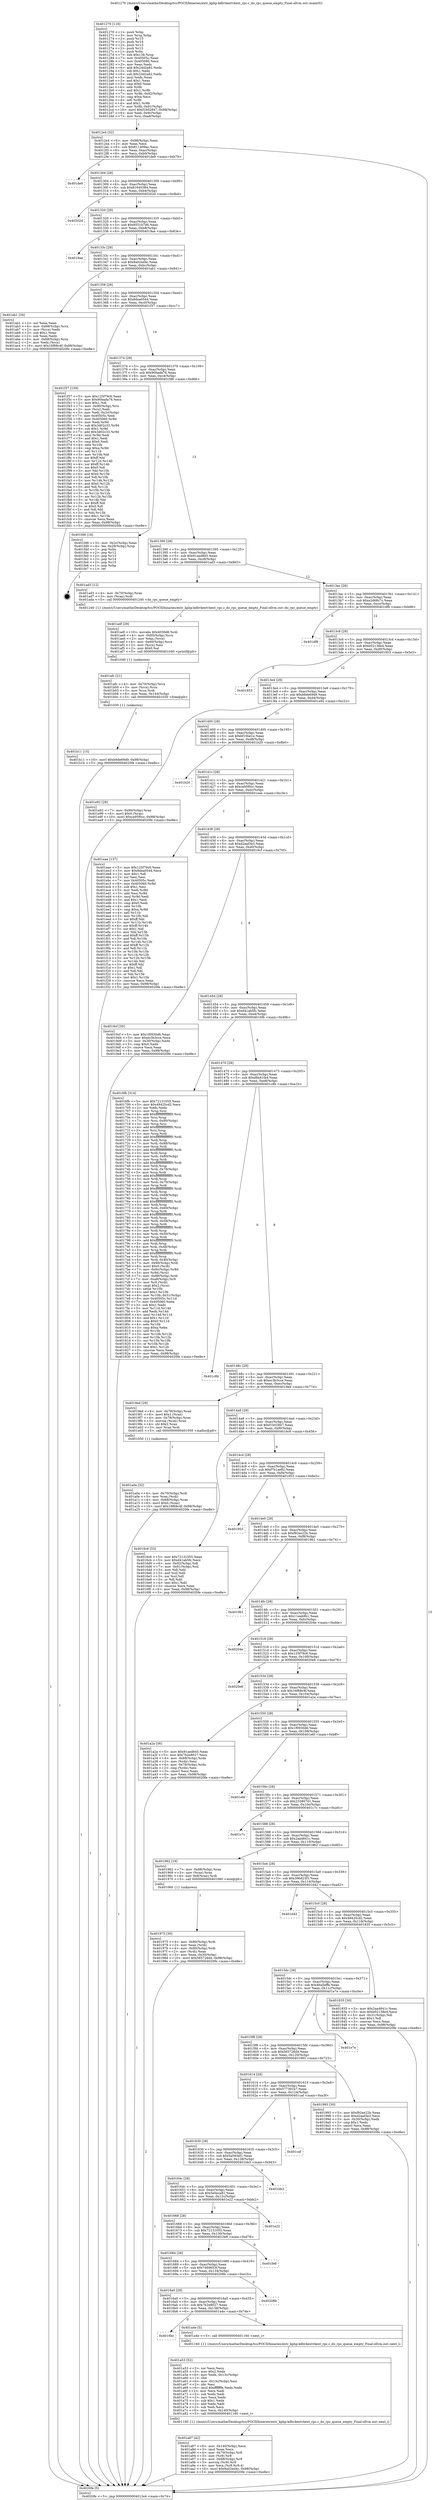 digraph "0x401270" {
  label = "0x401270 (/mnt/c/Users/mathe/Desktop/tcc/POCII/binaries/extr_kphp-kdbvkextvkext_rpc.c_do_rpc_queue_empty_Final-ollvm.out::main(0))"
  labelloc = "t"
  node[shape=record]

  Entry [label="",width=0.3,height=0.3,shape=circle,fillcolor=black,style=filled]
  "0x4012e4" [label="{
     0x4012e4 [32]\l
     | [instrs]\l
     &nbsp;&nbsp;0x4012e4 \<+6\>: mov -0x98(%rbp),%eax\l
     &nbsp;&nbsp;0x4012ea \<+2\>: mov %eax,%ecx\l
     &nbsp;&nbsp;0x4012ec \<+6\>: sub $0x811409ac,%ecx\l
     &nbsp;&nbsp;0x4012f2 \<+6\>: mov %eax,-0xac(%rbp)\l
     &nbsp;&nbsp;0x4012f8 \<+6\>: mov %ecx,-0xb0(%rbp)\l
     &nbsp;&nbsp;0x4012fe \<+6\>: je 0000000000401de9 \<main+0xb79\>\l
  }"]
  "0x401de9" [label="{
     0x401de9\l
  }", style=dashed]
  "0x401304" [label="{
     0x401304 [28]\l
     | [instrs]\l
     &nbsp;&nbsp;0x401304 \<+5\>: jmp 0000000000401309 \<main+0x99\>\l
     &nbsp;&nbsp;0x401309 \<+6\>: mov -0xac(%rbp),%eax\l
     &nbsp;&nbsp;0x40130f \<+5\>: sub $0x81640384,%eax\l
     &nbsp;&nbsp;0x401314 \<+6\>: mov %eax,-0xb4(%rbp)\l
     &nbsp;&nbsp;0x40131a \<+6\>: je 000000000040202d \<main+0xdbd\>\l
  }"]
  Exit [label="",width=0.3,height=0.3,shape=circle,fillcolor=black,style=filled,peripheries=2]
  "0x40202d" [label="{
     0x40202d\l
  }", style=dashed]
  "0x401320" [label="{
     0x401320 [28]\l
     | [instrs]\l
     &nbsp;&nbsp;0x401320 \<+5\>: jmp 0000000000401325 \<main+0xb5\>\l
     &nbsp;&nbsp;0x401325 \<+6\>: mov -0xac(%rbp),%eax\l
     &nbsp;&nbsp;0x40132b \<+5\>: sub $0x8551b7d6,%eax\l
     &nbsp;&nbsp;0x401330 \<+6\>: mov %eax,-0xb8(%rbp)\l
     &nbsp;&nbsp;0x401336 \<+6\>: je 00000000004018ae \<main+0x63e\>\l
  }"]
  "0x401b11" [label="{
     0x401b11 [15]\l
     | [instrs]\l
     &nbsp;&nbsp;0x401b11 \<+10\>: movl $0xb6de69d9,-0x98(%rbp)\l
     &nbsp;&nbsp;0x401b1b \<+5\>: jmp 00000000004020fe \<main+0xe8e\>\l
  }"]
  "0x4018ae" [label="{
     0x4018ae\l
  }", style=dashed]
  "0x40133c" [label="{
     0x40133c [28]\l
     | [instrs]\l
     &nbsp;&nbsp;0x40133c \<+5\>: jmp 0000000000401341 \<main+0xd1\>\l
     &nbsp;&nbsp;0x401341 \<+6\>: mov -0xac(%rbp),%eax\l
     &nbsp;&nbsp;0x401347 \<+5\>: sub $0x8a02ed4c,%eax\l
     &nbsp;&nbsp;0x40134c \<+6\>: mov %eax,-0xbc(%rbp)\l
     &nbsp;&nbsp;0x401352 \<+6\>: je 0000000000401ab1 \<main+0x841\>\l
  }"]
  "0x401afc" [label="{
     0x401afc [21]\l
     | [instrs]\l
     &nbsp;&nbsp;0x401afc \<+4\>: mov -0x70(%rbp),%rcx\l
     &nbsp;&nbsp;0x401b00 \<+3\>: mov (%rcx),%rcx\l
     &nbsp;&nbsp;0x401b03 \<+3\>: mov %rcx,%rdi\l
     &nbsp;&nbsp;0x401b06 \<+6\>: mov %eax,-0x144(%rbp)\l
     &nbsp;&nbsp;0x401b0c \<+5\>: call 0000000000401030 \<free@plt\>\l
     | [calls]\l
     &nbsp;&nbsp;0x401030 \{1\} (unknown)\l
  }"]
  "0x401ab1" [label="{
     0x401ab1 [34]\l
     | [instrs]\l
     &nbsp;&nbsp;0x401ab1 \<+2\>: xor %eax,%eax\l
     &nbsp;&nbsp;0x401ab3 \<+4\>: mov -0x68(%rbp),%rcx\l
     &nbsp;&nbsp;0x401ab7 \<+2\>: mov (%rcx),%edx\l
     &nbsp;&nbsp;0x401ab9 \<+3\>: sub $0x1,%eax\l
     &nbsp;&nbsp;0x401abc \<+2\>: sub %eax,%edx\l
     &nbsp;&nbsp;0x401abe \<+4\>: mov -0x68(%rbp),%rcx\l
     &nbsp;&nbsp;0x401ac2 \<+2\>: mov %edx,(%rcx)\l
     &nbsp;&nbsp;0x401ac4 \<+10\>: movl $0x16f68c4f,-0x98(%rbp)\l
     &nbsp;&nbsp;0x401ace \<+5\>: jmp 00000000004020fe \<main+0xe8e\>\l
  }"]
  "0x401358" [label="{
     0x401358 [28]\l
     | [instrs]\l
     &nbsp;&nbsp;0x401358 \<+5\>: jmp 000000000040135d \<main+0xed\>\l
     &nbsp;&nbsp;0x40135d \<+6\>: mov -0xac(%rbp),%eax\l
     &nbsp;&nbsp;0x401363 \<+5\>: sub $0x8dea0544,%eax\l
     &nbsp;&nbsp;0x401368 \<+6\>: mov %eax,-0xc0(%rbp)\l
     &nbsp;&nbsp;0x40136e \<+6\>: je 0000000000401f37 \<main+0xcc7\>\l
  }"]
  "0x401adf" [label="{
     0x401adf [29]\l
     | [instrs]\l
     &nbsp;&nbsp;0x401adf \<+10\>: movabs $0x4030d6,%rdi\l
     &nbsp;&nbsp;0x401ae9 \<+4\>: mov -0x60(%rbp),%rcx\l
     &nbsp;&nbsp;0x401aed \<+2\>: mov %eax,(%rcx)\l
     &nbsp;&nbsp;0x401aef \<+4\>: mov -0x60(%rbp),%rcx\l
     &nbsp;&nbsp;0x401af3 \<+2\>: mov (%rcx),%esi\l
     &nbsp;&nbsp;0x401af5 \<+2\>: mov $0x0,%al\l
     &nbsp;&nbsp;0x401af7 \<+5\>: call 0000000000401040 \<printf@plt\>\l
     | [calls]\l
     &nbsp;&nbsp;0x401040 \{1\} (unknown)\l
  }"]
  "0x401f37" [label="{
     0x401f37 [159]\l
     | [instrs]\l
     &nbsp;&nbsp;0x401f37 \<+5\>: mov $0x125f79c6,%eax\l
     &nbsp;&nbsp;0x401f3c \<+5\>: mov $0x90bada76,%ecx\l
     &nbsp;&nbsp;0x401f41 \<+2\>: mov $0x1,%dl\l
     &nbsp;&nbsp;0x401f43 \<+7\>: mov -0x90(%rbp),%rsi\l
     &nbsp;&nbsp;0x401f4a \<+2\>: mov (%rsi),%edi\l
     &nbsp;&nbsp;0x401f4c \<+3\>: mov %edi,-0x2c(%rbp)\l
     &nbsp;&nbsp;0x401f4f \<+7\>: mov 0x40505c,%edi\l
     &nbsp;&nbsp;0x401f56 \<+8\>: mov 0x405060,%r8d\l
     &nbsp;&nbsp;0x401f5e \<+3\>: mov %edi,%r9d\l
     &nbsp;&nbsp;0x401f61 \<+7\>: sub $0x3d02c33,%r9d\l
     &nbsp;&nbsp;0x401f68 \<+4\>: sub $0x1,%r9d\l
     &nbsp;&nbsp;0x401f6c \<+7\>: add $0x3d02c33,%r9d\l
     &nbsp;&nbsp;0x401f73 \<+4\>: imul %r9d,%edi\l
     &nbsp;&nbsp;0x401f77 \<+3\>: and $0x1,%edi\l
     &nbsp;&nbsp;0x401f7a \<+3\>: cmp $0x0,%edi\l
     &nbsp;&nbsp;0x401f7d \<+4\>: sete %r10b\l
     &nbsp;&nbsp;0x401f81 \<+4\>: cmp $0xa,%r8d\l
     &nbsp;&nbsp;0x401f85 \<+4\>: setl %r11b\l
     &nbsp;&nbsp;0x401f89 \<+3\>: mov %r10b,%bl\l
     &nbsp;&nbsp;0x401f8c \<+3\>: xor $0xff,%bl\l
     &nbsp;&nbsp;0x401f8f \<+3\>: mov %r11b,%r14b\l
     &nbsp;&nbsp;0x401f92 \<+4\>: xor $0xff,%r14b\l
     &nbsp;&nbsp;0x401f96 \<+3\>: xor $0x0,%dl\l
     &nbsp;&nbsp;0x401f99 \<+3\>: mov %bl,%r15b\l
     &nbsp;&nbsp;0x401f9c \<+4\>: and $0x0,%r15b\l
     &nbsp;&nbsp;0x401fa0 \<+3\>: and %dl,%r10b\l
     &nbsp;&nbsp;0x401fa3 \<+3\>: mov %r14b,%r12b\l
     &nbsp;&nbsp;0x401fa6 \<+4\>: and $0x0,%r12b\l
     &nbsp;&nbsp;0x401faa \<+3\>: and %dl,%r11b\l
     &nbsp;&nbsp;0x401fad \<+3\>: or %r10b,%r15b\l
     &nbsp;&nbsp;0x401fb0 \<+3\>: or %r11b,%r12b\l
     &nbsp;&nbsp;0x401fb3 \<+3\>: xor %r12b,%r15b\l
     &nbsp;&nbsp;0x401fb6 \<+3\>: or %r14b,%bl\l
     &nbsp;&nbsp;0x401fb9 \<+3\>: xor $0xff,%bl\l
     &nbsp;&nbsp;0x401fbc \<+3\>: or $0x0,%dl\l
     &nbsp;&nbsp;0x401fbf \<+2\>: and %dl,%bl\l
     &nbsp;&nbsp;0x401fc1 \<+3\>: or %bl,%r15b\l
     &nbsp;&nbsp;0x401fc4 \<+4\>: test $0x1,%r15b\l
     &nbsp;&nbsp;0x401fc8 \<+3\>: cmovne %ecx,%eax\l
     &nbsp;&nbsp;0x401fcb \<+6\>: mov %eax,-0x98(%rbp)\l
     &nbsp;&nbsp;0x401fd1 \<+5\>: jmp 00000000004020fe \<main+0xe8e\>\l
  }"]
  "0x401374" [label="{
     0x401374 [28]\l
     | [instrs]\l
     &nbsp;&nbsp;0x401374 \<+5\>: jmp 0000000000401379 \<main+0x109\>\l
     &nbsp;&nbsp;0x401379 \<+6\>: mov -0xac(%rbp),%eax\l
     &nbsp;&nbsp;0x40137f \<+5\>: sub $0x90bada76,%eax\l
     &nbsp;&nbsp;0x401384 \<+6\>: mov %eax,-0xc4(%rbp)\l
     &nbsp;&nbsp;0x40138a \<+6\>: je 0000000000401fd6 \<main+0xd66\>\l
  }"]
  "0x401a87" [label="{
     0x401a87 [42]\l
     | [instrs]\l
     &nbsp;&nbsp;0x401a87 \<+6\>: mov -0x140(%rbp),%ecx\l
     &nbsp;&nbsp;0x401a8d \<+3\>: imul %eax,%ecx\l
     &nbsp;&nbsp;0x401a90 \<+4\>: mov -0x70(%rbp),%r8\l
     &nbsp;&nbsp;0x401a94 \<+3\>: mov (%r8),%r8\l
     &nbsp;&nbsp;0x401a97 \<+4\>: mov -0x68(%rbp),%r9\l
     &nbsp;&nbsp;0x401a9b \<+3\>: movslq (%r9),%r9\l
     &nbsp;&nbsp;0x401a9e \<+4\>: mov %ecx,(%r8,%r9,4)\l
     &nbsp;&nbsp;0x401aa2 \<+10\>: movl $0x8a02ed4c,-0x98(%rbp)\l
     &nbsp;&nbsp;0x401aac \<+5\>: jmp 00000000004020fe \<main+0xe8e\>\l
  }"]
  "0x401fd6" [label="{
     0x401fd6 [18]\l
     | [instrs]\l
     &nbsp;&nbsp;0x401fd6 \<+3\>: mov -0x2c(%rbp),%eax\l
     &nbsp;&nbsp;0x401fd9 \<+4\>: lea -0x28(%rbp),%rsp\l
     &nbsp;&nbsp;0x401fdd \<+1\>: pop %rbx\l
     &nbsp;&nbsp;0x401fde \<+2\>: pop %r12\l
     &nbsp;&nbsp;0x401fe0 \<+2\>: pop %r13\l
     &nbsp;&nbsp;0x401fe2 \<+2\>: pop %r14\l
     &nbsp;&nbsp;0x401fe4 \<+2\>: pop %r15\l
     &nbsp;&nbsp;0x401fe6 \<+1\>: pop %rbp\l
     &nbsp;&nbsp;0x401fe7 \<+1\>: ret\l
  }"]
  "0x401390" [label="{
     0x401390 [28]\l
     | [instrs]\l
     &nbsp;&nbsp;0x401390 \<+5\>: jmp 0000000000401395 \<main+0x125\>\l
     &nbsp;&nbsp;0x401395 \<+6\>: mov -0xac(%rbp),%eax\l
     &nbsp;&nbsp;0x40139b \<+5\>: sub $0x91aed845,%eax\l
     &nbsp;&nbsp;0x4013a0 \<+6\>: mov %eax,-0xc8(%rbp)\l
     &nbsp;&nbsp;0x4013a6 \<+6\>: je 0000000000401ad3 \<main+0x863\>\l
  }"]
  "0x401a53" [label="{
     0x401a53 [52]\l
     | [instrs]\l
     &nbsp;&nbsp;0x401a53 \<+2\>: xor %ecx,%ecx\l
     &nbsp;&nbsp;0x401a55 \<+5\>: mov $0x2,%edx\l
     &nbsp;&nbsp;0x401a5a \<+6\>: mov %edx,-0x13c(%rbp)\l
     &nbsp;&nbsp;0x401a60 \<+1\>: cltd\l
     &nbsp;&nbsp;0x401a61 \<+6\>: mov -0x13c(%rbp),%esi\l
     &nbsp;&nbsp;0x401a67 \<+2\>: idiv %esi\l
     &nbsp;&nbsp;0x401a69 \<+6\>: imul $0xfffffffe,%edx,%edx\l
     &nbsp;&nbsp;0x401a6f \<+2\>: mov %ecx,%edi\l
     &nbsp;&nbsp;0x401a71 \<+2\>: sub %edx,%edi\l
     &nbsp;&nbsp;0x401a73 \<+2\>: mov %ecx,%edx\l
     &nbsp;&nbsp;0x401a75 \<+3\>: sub $0x1,%edx\l
     &nbsp;&nbsp;0x401a78 \<+2\>: add %edx,%edi\l
     &nbsp;&nbsp;0x401a7a \<+2\>: sub %edi,%ecx\l
     &nbsp;&nbsp;0x401a7c \<+6\>: mov %ecx,-0x140(%rbp)\l
     &nbsp;&nbsp;0x401a82 \<+5\>: call 0000000000401160 \<next_i\>\l
     | [calls]\l
     &nbsp;&nbsp;0x401160 \{1\} (/mnt/c/Users/mathe/Desktop/tcc/POCII/binaries/extr_kphp-kdbvkextvkext_rpc.c_do_rpc_queue_empty_Final-ollvm.out::next_i)\l
  }"]
  "0x401ad3" [label="{
     0x401ad3 [12]\l
     | [instrs]\l
     &nbsp;&nbsp;0x401ad3 \<+4\>: mov -0x70(%rbp),%rax\l
     &nbsp;&nbsp;0x401ad7 \<+3\>: mov (%rax),%rdi\l
     &nbsp;&nbsp;0x401ada \<+5\>: call 0000000000401240 \<do_rpc_queue_empty\>\l
     | [calls]\l
     &nbsp;&nbsp;0x401240 \{1\} (/mnt/c/Users/mathe/Desktop/tcc/POCII/binaries/extr_kphp-kdbvkextvkext_rpc.c_do_rpc_queue_empty_Final-ollvm.out::do_rpc_queue_empty)\l
  }"]
  "0x4013ac" [label="{
     0x4013ac [28]\l
     | [instrs]\l
     &nbsp;&nbsp;0x4013ac \<+5\>: jmp 00000000004013b1 \<main+0x141\>\l
     &nbsp;&nbsp;0x4013b1 \<+6\>: mov -0xac(%rbp),%eax\l
     &nbsp;&nbsp;0x4013b7 \<+5\>: sub $0xa2d68c7c,%eax\l
     &nbsp;&nbsp;0x4013bc \<+6\>: mov %eax,-0xcc(%rbp)\l
     &nbsp;&nbsp;0x4013c2 \<+6\>: je 0000000000401df8 \<main+0xb88\>\l
  }"]
  "0x4016bc" [label="{
     0x4016bc\l
  }", style=dashed]
  "0x401df8" [label="{
     0x401df8\l
  }", style=dashed]
  "0x4013c8" [label="{
     0x4013c8 [28]\l
     | [instrs]\l
     &nbsp;&nbsp;0x4013c8 \<+5\>: jmp 00000000004013cd \<main+0x15d\>\l
     &nbsp;&nbsp;0x4013cd \<+6\>: mov -0xac(%rbp),%eax\l
     &nbsp;&nbsp;0x4013d3 \<+5\>: sub $0xb02138e4,%eax\l
     &nbsp;&nbsp;0x4013d8 \<+6\>: mov %eax,-0xd0(%rbp)\l
     &nbsp;&nbsp;0x4013de \<+6\>: je 0000000000401853 \<main+0x5e3\>\l
  }"]
  "0x401a4e" [label="{
     0x401a4e [5]\l
     | [instrs]\l
     &nbsp;&nbsp;0x401a4e \<+5\>: call 0000000000401160 \<next_i\>\l
     | [calls]\l
     &nbsp;&nbsp;0x401160 \{1\} (/mnt/c/Users/mathe/Desktop/tcc/POCII/binaries/extr_kphp-kdbvkextvkext_rpc.c_do_rpc_queue_empty_Final-ollvm.out::next_i)\l
  }"]
  "0x401853" [label="{
     0x401853\l
  }", style=dashed]
  "0x4013e4" [label="{
     0x4013e4 [28]\l
     | [instrs]\l
     &nbsp;&nbsp;0x4013e4 \<+5\>: jmp 00000000004013e9 \<main+0x179\>\l
     &nbsp;&nbsp;0x4013e9 \<+6\>: mov -0xac(%rbp),%eax\l
     &nbsp;&nbsp;0x4013ef \<+5\>: sub $0xb6de69d9,%eax\l
     &nbsp;&nbsp;0x4013f4 \<+6\>: mov %eax,-0xd4(%rbp)\l
     &nbsp;&nbsp;0x4013fa \<+6\>: je 0000000000401e92 \<main+0xc22\>\l
  }"]
  "0x4016a0" [label="{
     0x4016a0 [28]\l
     | [instrs]\l
     &nbsp;&nbsp;0x4016a0 \<+5\>: jmp 00000000004016a5 \<main+0x435\>\l
     &nbsp;&nbsp;0x4016a5 \<+6\>: mov -0xac(%rbp),%eax\l
     &nbsp;&nbsp;0x4016ab \<+5\>: sub $0x7b2e8027,%eax\l
     &nbsp;&nbsp;0x4016b0 \<+6\>: mov %eax,-0x138(%rbp)\l
     &nbsp;&nbsp;0x4016b6 \<+6\>: je 0000000000401a4e \<main+0x7de\>\l
  }"]
  "0x401e92" [label="{
     0x401e92 [28]\l
     | [instrs]\l
     &nbsp;&nbsp;0x401e92 \<+7\>: mov -0x90(%rbp),%rax\l
     &nbsp;&nbsp;0x401e99 \<+6\>: movl $0x0,(%rax)\l
     &nbsp;&nbsp;0x401e9f \<+10\>: movl $0xca95f0cc,-0x98(%rbp)\l
     &nbsp;&nbsp;0x401ea9 \<+5\>: jmp 00000000004020fe \<main+0xe8e\>\l
  }"]
  "0x401400" [label="{
     0x401400 [28]\l
     | [instrs]\l
     &nbsp;&nbsp;0x401400 \<+5\>: jmp 0000000000401405 \<main+0x195\>\l
     &nbsp;&nbsp;0x401405 \<+6\>: mov -0xac(%rbp),%eax\l
     &nbsp;&nbsp;0x40140b \<+5\>: sub $0xbf10be1e,%eax\l
     &nbsp;&nbsp;0x401410 \<+6\>: mov %eax,-0xd8(%rbp)\l
     &nbsp;&nbsp;0x401416 \<+6\>: je 0000000000401b20 \<main+0x8b0\>\l
  }"]
  "0x40208b" [label="{
     0x40208b\l
  }", style=dashed]
  "0x401b20" [label="{
     0x401b20\l
  }", style=dashed]
  "0x40141c" [label="{
     0x40141c [28]\l
     | [instrs]\l
     &nbsp;&nbsp;0x40141c \<+5\>: jmp 0000000000401421 \<main+0x1b1\>\l
     &nbsp;&nbsp;0x401421 \<+6\>: mov -0xac(%rbp),%eax\l
     &nbsp;&nbsp;0x401427 \<+5\>: sub $0xca95f0cc,%eax\l
     &nbsp;&nbsp;0x40142c \<+6\>: mov %eax,-0xdc(%rbp)\l
     &nbsp;&nbsp;0x401432 \<+6\>: je 0000000000401eae \<main+0xc3e\>\l
  }"]
  "0x401684" [label="{
     0x401684 [28]\l
     | [instrs]\l
     &nbsp;&nbsp;0x401684 \<+5\>: jmp 0000000000401689 \<main+0x419\>\l
     &nbsp;&nbsp;0x401689 \<+6\>: mov -0xac(%rbp),%eax\l
     &nbsp;&nbsp;0x40168f \<+5\>: sub $0x7469653f,%eax\l
     &nbsp;&nbsp;0x401694 \<+6\>: mov %eax,-0x134(%rbp)\l
     &nbsp;&nbsp;0x40169a \<+6\>: je 000000000040208b \<main+0xe1b\>\l
  }"]
  "0x401eae" [label="{
     0x401eae [137]\l
     | [instrs]\l
     &nbsp;&nbsp;0x401eae \<+5\>: mov $0x125f79c6,%eax\l
     &nbsp;&nbsp;0x401eb3 \<+5\>: mov $0x8dea0544,%ecx\l
     &nbsp;&nbsp;0x401eb8 \<+2\>: mov $0x1,%dl\l
     &nbsp;&nbsp;0x401eba \<+2\>: xor %esi,%esi\l
     &nbsp;&nbsp;0x401ebc \<+7\>: mov 0x40505c,%edi\l
     &nbsp;&nbsp;0x401ec3 \<+8\>: mov 0x405060,%r8d\l
     &nbsp;&nbsp;0x401ecb \<+3\>: sub $0x1,%esi\l
     &nbsp;&nbsp;0x401ece \<+3\>: mov %edi,%r9d\l
     &nbsp;&nbsp;0x401ed1 \<+3\>: add %esi,%r9d\l
     &nbsp;&nbsp;0x401ed4 \<+4\>: imul %r9d,%edi\l
     &nbsp;&nbsp;0x401ed8 \<+3\>: and $0x1,%edi\l
     &nbsp;&nbsp;0x401edb \<+3\>: cmp $0x0,%edi\l
     &nbsp;&nbsp;0x401ede \<+4\>: sete %r10b\l
     &nbsp;&nbsp;0x401ee2 \<+4\>: cmp $0xa,%r8d\l
     &nbsp;&nbsp;0x401ee6 \<+4\>: setl %r11b\l
     &nbsp;&nbsp;0x401eea \<+3\>: mov %r10b,%bl\l
     &nbsp;&nbsp;0x401eed \<+3\>: xor $0xff,%bl\l
     &nbsp;&nbsp;0x401ef0 \<+3\>: mov %r11b,%r14b\l
     &nbsp;&nbsp;0x401ef3 \<+4\>: xor $0xff,%r14b\l
     &nbsp;&nbsp;0x401ef7 \<+3\>: xor $0x1,%dl\l
     &nbsp;&nbsp;0x401efa \<+3\>: mov %bl,%r15b\l
     &nbsp;&nbsp;0x401efd \<+4\>: and $0xff,%r15b\l
     &nbsp;&nbsp;0x401f01 \<+3\>: and %dl,%r10b\l
     &nbsp;&nbsp;0x401f04 \<+3\>: mov %r14b,%r12b\l
     &nbsp;&nbsp;0x401f07 \<+4\>: and $0xff,%r12b\l
     &nbsp;&nbsp;0x401f0b \<+3\>: and %dl,%r11b\l
     &nbsp;&nbsp;0x401f0e \<+3\>: or %r10b,%r15b\l
     &nbsp;&nbsp;0x401f11 \<+3\>: or %r11b,%r12b\l
     &nbsp;&nbsp;0x401f14 \<+3\>: xor %r12b,%r15b\l
     &nbsp;&nbsp;0x401f17 \<+3\>: or %r14b,%bl\l
     &nbsp;&nbsp;0x401f1a \<+3\>: xor $0xff,%bl\l
     &nbsp;&nbsp;0x401f1d \<+3\>: or $0x1,%dl\l
     &nbsp;&nbsp;0x401f20 \<+2\>: and %dl,%bl\l
     &nbsp;&nbsp;0x401f22 \<+3\>: or %bl,%r15b\l
     &nbsp;&nbsp;0x401f25 \<+4\>: test $0x1,%r15b\l
     &nbsp;&nbsp;0x401f29 \<+3\>: cmovne %ecx,%eax\l
     &nbsp;&nbsp;0x401f2c \<+6\>: mov %eax,-0x98(%rbp)\l
     &nbsp;&nbsp;0x401f32 \<+5\>: jmp 00000000004020fe \<main+0xe8e\>\l
  }"]
  "0x401438" [label="{
     0x401438 [28]\l
     | [instrs]\l
     &nbsp;&nbsp;0x401438 \<+5\>: jmp 000000000040143d \<main+0x1cd\>\l
     &nbsp;&nbsp;0x40143d \<+6\>: mov -0xac(%rbp),%eax\l
     &nbsp;&nbsp;0x401443 \<+5\>: sub $0xd2aaf3e3,%eax\l
     &nbsp;&nbsp;0x401448 \<+6\>: mov %eax,-0xe0(%rbp)\l
     &nbsp;&nbsp;0x40144e \<+6\>: je 00000000004019cf \<main+0x75f\>\l
  }"]
  "0x401fe8" [label="{
     0x401fe8\l
  }", style=dashed]
  "0x4019cf" [label="{
     0x4019cf [30]\l
     | [instrs]\l
     &nbsp;&nbsp;0x4019cf \<+5\>: mov $0x1f0930d6,%eax\l
     &nbsp;&nbsp;0x4019d4 \<+5\>: mov $0xec3b3cce,%ecx\l
     &nbsp;&nbsp;0x4019d9 \<+3\>: mov -0x30(%rbp),%edx\l
     &nbsp;&nbsp;0x4019dc \<+3\>: cmp $0x0,%edx\l
     &nbsp;&nbsp;0x4019df \<+3\>: cmove %ecx,%eax\l
     &nbsp;&nbsp;0x4019e2 \<+6\>: mov %eax,-0x98(%rbp)\l
     &nbsp;&nbsp;0x4019e8 \<+5\>: jmp 00000000004020fe \<main+0xe8e\>\l
  }"]
  "0x401454" [label="{
     0x401454 [28]\l
     | [instrs]\l
     &nbsp;&nbsp;0x401454 \<+5\>: jmp 0000000000401459 \<main+0x1e9\>\l
     &nbsp;&nbsp;0x401459 \<+6\>: mov -0xac(%rbp),%eax\l
     &nbsp;&nbsp;0x40145f \<+5\>: sub $0xd41ab5fc,%eax\l
     &nbsp;&nbsp;0x401464 \<+6\>: mov %eax,-0xe4(%rbp)\l
     &nbsp;&nbsp;0x40146a \<+6\>: je 00000000004016fb \<main+0x48b\>\l
  }"]
  "0x401668" [label="{
     0x401668 [28]\l
     | [instrs]\l
     &nbsp;&nbsp;0x401668 \<+5\>: jmp 000000000040166d \<main+0x3fd\>\l
     &nbsp;&nbsp;0x40166d \<+6\>: mov -0xac(%rbp),%eax\l
     &nbsp;&nbsp;0x401673 \<+5\>: sub $0x72131055,%eax\l
     &nbsp;&nbsp;0x401678 \<+6\>: mov %eax,-0x130(%rbp)\l
     &nbsp;&nbsp;0x40167e \<+6\>: je 0000000000401fe8 \<main+0xd78\>\l
  }"]
  "0x4016fb" [label="{
     0x4016fb [314]\l
     | [instrs]\l
     &nbsp;&nbsp;0x4016fb \<+5\>: mov $0x72131055,%eax\l
     &nbsp;&nbsp;0x401700 \<+5\>: mov $0x48425cd2,%ecx\l
     &nbsp;&nbsp;0x401705 \<+2\>: xor %edx,%edx\l
     &nbsp;&nbsp;0x401707 \<+3\>: mov %rsp,%rsi\l
     &nbsp;&nbsp;0x40170a \<+4\>: add $0xfffffffffffffff0,%rsi\l
     &nbsp;&nbsp;0x40170e \<+3\>: mov %rsi,%rsp\l
     &nbsp;&nbsp;0x401711 \<+7\>: mov %rsi,-0x90(%rbp)\l
     &nbsp;&nbsp;0x401718 \<+3\>: mov %rsp,%rsi\l
     &nbsp;&nbsp;0x40171b \<+4\>: add $0xfffffffffffffff0,%rsi\l
     &nbsp;&nbsp;0x40171f \<+3\>: mov %rsi,%rsp\l
     &nbsp;&nbsp;0x401722 \<+3\>: mov %rsp,%rdi\l
     &nbsp;&nbsp;0x401725 \<+4\>: add $0xfffffffffffffff0,%rdi\l
     &nbsp;&nbsp;0x401729 \<+3\>: mov %rdi,%rsp\l
     &nbsp;&nbsp;0x40172c \<+7\>: mov %rdi,-0x88(%rbp)\l
     &nbsp;&nbsp;0x401733 \<+3\>: mov %rsp,%rdi\l
     &nbsp;&nbsp;0x401736 \<+4\>: add $0xfffffffffffffff0,%rdi\l
     &nbsp;&nbsp;0x40173a \<+3\>: mov %rdi,%rsp\l
     &nbsp;&nbsp;0x40173d \<+4\>: mov %rdi,-0x80(%rbp)\l
     &nbsp;&nbsp;0x401741 \<+3\>: mov %rsp,%rdi\l
     &nbsp;&nbsp;0x401744 \<+4\>: add $0xfffffffffffffff0,%rdi\l
     &nbsp;&nbsp;0x401748 \<+3\>: mov %rdi,%rsp\l
     &nbsp;&nbsp;0x40174b \<+4\>: mov %rdi,-0x78(%rbp)\l
     &nbsp;&nbsp;0x40174f \<+3\>: mov %rsp,%rdi\l
     &nbsp;&nbsp;0x401752 \<+4\>: add $0xfffffffffffffff0,%rdi\l
     &nbsp;&nbsp;0x401756 \<+3\>: mov %rdi,%rsp\l
     &nbsp;&nbsp;0x401759 \<+4\>: mov %rdi,-0x70(%rbp)\l
     &nbsp;&nbsp;0x40175d \<+3\>: mov %rsp,%rdi\l
     &nbsp;&nbsp;0x401760 \<+4\>: add $0xfffffffffffffff0,%rdi\l
     &nbsp;&nbsp;0x401764 \<+3\>: mov %rdi,%rsp\l
     &nbsp;&nbsp;0x401767 \<+4\>: mov %rdi,-0x68(%rbp)\l
     &nbsp;&nbsp;0x40176b \<+3\>: mov %rsp,%rdi\l
     &nbsp;&nbsp;0x40176e \<+4\>: add $0xfffffffffffffff0,%rdi\l
     &nbsp;&nbsp;0x401772 \<+3\>: mov %rdi,%rsp\l
     &nbsp;&nbsp;0x401775 \<+4\>: mov %rdi,-0x60(%rbp)\l
     &nbsp;&nbsp;0x401779 \<+3\>: mov %rsp,%rdi\l
     &nbsp;&nbsp;0x40177c \<+4\>: add $0xfffffffffffffff0,%rdi\l
     &nbsp;&nbsp;0x401780 \<+3\>: mov %rdi,%rsp\l
     &nbsp;&nbsp;0x401783 \<+4\>: mov %rdi,-0x58(%rbp)\l
     &nbsp;&nbsp;0x401787 \<+3\>: mov %rsp,%rdi\l
     &nbsp;&nbsp;0x40178a \<+4\>: add $0xfffffffffffffff0,%rdi\l
     &nbsp;&nbsp;0x40178e \<+3\>: mov %rdi,%rsp\l
     &nbsp;&nbsp;0x401791 \<+4\>: mov %rdi,-0x50(%rbp)\l
     &nbsp;&nbsp;0x401795 \<+3\>: mov %rsp,%rdi\l
     &nbsp;&nbsp;0x401798 \<+4\>: add $0xfffffffffffffff0,%rdi\l
     &nbsp;&nbsp;0x40179c \<+3\>: mov %rdi,%rsp\l
     &nbsp;&nbsp;0x40179f \<+4\>: mov %rdi,-0x48(%rbp)\l
     &nbsp;&nbsp;0x4017a3 \<+3\>: mov %rsp,%rdi\l
     &nbsp;&nbsp;0x4017a6 \<+4\>: add $0xfffffffffffffff0,%rdi\l
     &nbsp;&nbsp;0x4017aa \<+3\>: mov %rdi,%rsp\l
     &nbsp;&nbsp;0x4017ad \<+4\>: mov %rdi,-0x40(%rbp)\l
     &nbsp;&nbsp;0x4017b1 \<+7\>: mov -0x90(%rbp),%rdi\l
     &nbsp;&nbsp;0x4017b8 \<+6\>: movl $0x0,(%rdi)\l
     &nbsp;&nbsp;0x4017be \<+7\>: mov -0x9c(%rbp),%r8d\l
     &nbsp;&nbsp;0x4017c5 \<+3\>: mov %r8d,(%rsi)\l
     &nbsp;&nbsp;0x4017c8 \<+7\>: mov -0x88(%rbp),%rdi\l
     &nbsp;&nbsp;0x4017cf \<+7\>: mov -0xa8(%rbp),%r9\l
     &nbsp;&nbsp;0x4017d6 \<+3\>: mov %r9,(%rdi)\l
     &nbsp;&nbsp;0x4017d9 \<+3\>: cmpl $0x2,(%rsi)\l
     &nbsp;&nbsp;0x4017dc \<+4\>: setne %r10b\l
     &nbsp;&nbsp;0x4017e0 \<+4\>: and $0x1,%r10b\l
     &nbsp;&nbsp;0x4017e4 \<+4\>: mov %r10b,-0x31(%rbp)\l
     &nbsp;&nbsp;0x4017e8 \<+8\>: mov 0x40505c,%r11d\l
     &nbsp;&nbsp;0x4017f0 \<+7\>: mov 0x405060,%ebx\l
     &nbsp;&nbsp;0x4017f7 \<+3\>: sub $0x1,%edx\l
     &nbsp;&nbsp;0x4017fa \<+3\>: mov %r11d,%r14d\l
     &nbsp;&nbsp;0x4017fd \<+3\>: add %edx,%r14d\l
     &nbsp;&nbsp;0x401800 \<+4\>: imul %r14d,%r11d\l
     &nbsp;&nbsp;0x401804 \<+4\>: and $0x1,%r11d\l
     &nbsp;&nbsp;0x401808 \<+4\>: cmp $0x0,%r11d\l
     &nbsp;&nbsp;0x40180c \<+4\>: sete %r10b\l
     &nbsp;&nbsp;0x401810 \<+3\>: cmp $0xa,%ebx\l
     &nbsp;&nbsp;0x401813 \<+4\>: setl %r15b\l
     &nbsp;&nbsp;0x401817 \<+3\>: mov %r10b,%r12b\l
     &nbsp;&nbsp;0x40181a \<+3\>: and %r15b,%r12b\l
     &nbsp;&nbsp;0x40181d \<+3\>: xor %r15b,%r10b\l
     &nbsp;&nbsp;0x401820 \<+3\>: or %r10b,%r12b\l
     &nbsp;&nbsp;0x401823 \<+4\>: test $0x1,%r12b\l
     &nbsp;&nbsp;0x401827 \<+3\>: cmovne %ecx,%eax\l
     &nbsp;&nbsp;0x40182a \<+6\>: mov %eax,-0x98(%rbp)\l
     &nbsp;&nbsp;0x401830 \<+5\>: jmp 00000000004020fe \<main+0xe8e\>\l
  }"]
  "0x401470" [label="{
     0x401470 [28]\l
     | [instrs]\l
     &nbsp;&nbsp;0x401470 \<+5\>: jmp 0000000000401475 \<main+0x205\>\l
     &nbsp;&nbsp;0x401475 \<+6\>: mov -0xac(%rbp),%eax\l
     &nbsp;&nbsp;0x40147b \<+5\>: sub $0xd8a41fa4,%eax\l
     &nbsp;&nbsp;0x401480 \<+6\>: mov %eax,-0xe8(%rbp)\l
     &nbsp;&nbsp;0x401486 \<+6\>: je 0000000000401c8b \<main+0xa1b\>\l
  }"]
  "0x401e22" [label="{
     0x401e22\l
  }", style=dashed]
  "0x401c8b" [label="{
     0x401c8b\l
  }", style=dashed]
  "0x40148c" [label="{
     0x40148c [28]\l
     | [instrs]\l
     &nbsp;&nbsp;0x40148c \<+5\>: jmp 0000000000401491 \<main+0x221\>\l
     &nbsp;&nbsp;0x401491 \<+6\>: mov -0xac(%rbp),%eax\l
     &nbsp;&nbsp;0x401497 \<+5\>: sub $0xec3b3cce,%eax\l
     &nbsp;&nbsp;0x40149c \<+6\>: mov %eax,-0xec(%rbp)\l
     &nbsp;&nbsp;0x4014a2 \<+6\>: je 00000000004019ed \<main+0x77d\>\l
  }"]
  "0x40164c" [label="{
     0x40164c [28]\l
     | [instrs]\l
     &nbsp;&nbsp;0x40164c \<+5\>: jmp 0000000000401651 \<main+0x3e1\>\l
     &nbsp;&nbsp;0x401651 \<+6\>: mov -0xac(%rbp),%eax\l
     &nbsp;&nbsp;0x401657 \<+5\>: sub $0x5e0eca81,%eax\l
     &nbsp;&nbsp;0x40165c \<+6\>: mov %eax,-0x12c(%rbp)\l
     &nbsp;&nbsp;0x401662 \<+6\>: je 0000000000401e22 \<main+0xbb2\>\l
  }"]
  "0x4019ed" [label="{
     0x4019ed [29]\l
     | [instrs]\l
     &nbsp;&nbsp;0x4019ed \<+4\>: mov -0x78(%rbp),%rax\l
     &nbsp;&nbsp;0x4019f1 \<+6\>: movl $0x1,(%rax)\l
     &nbsp;&nbsp;0x4019f7 \<+4\>: mov -0x78(%rbp),%rax\l
     &nbsp;&nbsp;0x4019fb \<+3\>: movslq (%rax),%rax\l
     &nbsp;&nbsp;0x4019fe \<+4\>: shl $0x2,%rax\l
     &nbsp;&nbsp;0x401a02 \<+3\>: mov %rax,%rdi\l
     &nbsp;&nbsp;0x401a05 \<+5\>: call 0000000000401050 \<malloc@plt\>\l
     | [calls]\l
     &nbsp;&nbsp;0x401050 \{1\} (unknown)\l
  }"]
  "0x4014a8" [label="{
     0x4014a8 [28]\l
     | [instrs]\l
     &nbsp;&nbsp;0x4014a8 \<+5\>: jmp 00000000004014ad \<main+0x23d\>\l
     &nbsp;&nbsp;0x4014ad \<+6\>: mov -0xac(%rbp),%eax\l
     &nbsp;&nbsp;0x4014b3 \<+5\>: sub $0xf1b02847,%eax\l
     &nbsp;&nbsp;0x4014b8 \<+6\>: mov %eax,-0xf0(%rbp)\l
     &nbsp;&nbsp;0x4014be \<+6\>: je 00000000004016c6 \<main+0x456\>\l
  }"]
  "0x401bb3" [label="{
     0x401bb3\l
  }", style=dashed]
  "0x4016c6" [label="{
     0x4016c6 [53]\l
     | [instrs]\l
     &nbsp;&nbsp;0x4016c6 \<+5\>: mov $0x72131055,%eax\l
     &nbsp;&nbsp;0x4016cb \<+5\>: mov $0xd41ab5fc,%ecx\l
     &nbsp;&nbsp;0x4016d0 \<+6\>: mov -0x92(%rbp),%dl\l
     &nbsp;&nbsp;0x4016d6 \<+7\>: mov -0x91(%rbp),%sil\l
     &nbsp;&nbsp;0x4016dd \<+3\>: mov %dl,%dil\l
     &nbsp;&nbsp;0x4016e0 \<+3\>: and %sil,%dil\l
     &nbsp;&nbsp;0x4016e3 \<+3\>: xor %sil,%dl\l
     &nbsp;&nbsp;0x4016e6 \<+3\>: or %dl,%dil\l
     &nbsp;&nbsp;0x4016e9 \<+4\>: test $0x1,%dil\l
     &nbsp;&nbsp;0x4016ed \<+3\>: cmovne %ecx,%eax\l
     &nbsp;&nbsp;0x4016f0 \<+6\>: mov %eax,-0x98(%rbp)\l
     &nbsp;&nbsp;0x4016f6 \<+5\>: jmp 00000000004020fe \<main+0xe8e\>\l
  }"]
  "0x4014c4" [label="{
     0x4014c4 [28]\l
     | [instrs]\l
     &nbsp;&nbsp;0x4014c4 \<+5\>: jmp 00000000004014c9 \<main+0x259\>\l
     &nbsp;&nbsp;0x4014c9 \<+6\>: mov -0xac(%rbp),%eax\l
     &nbsp;&nbsp;0x4014cf \<+5\>: sub $0xf7b1ae82,%eax\l
     &nbsp;&nbsp;0x4014d4 \<+6\>: mov %eax,-0xf4(%rbp)\l
     &nbsp;&nbsp;0x4014da \<+6\>: je 0000000000401953 \<main+0x6e3\>\l
  }"]
  "0x4020fe" [label="{
     0x4020fe [5]\l
     | [instrs]\l
     &nbsp;&nbsp;0x4020fe \<+5\>: jmp 00000000004012e4 \<main+0x74\>\l
  }"]
  "0x401270" [label="{
     0x401270 [116]\l
     | [instrs]\l
     &nbsp;&nbsp;0x401270 \<+1\>: push %rbp\l
     &nbsp;&nbsp;0x401271 \<+3\>: mov %rsp,%rbp\l
     &nbsp;&nbsp;0x401274 \<+2\>: push %r15\l
     &nbsp;&nbsp;0x401276 \<+2\>: push %r14\l
     &nbsp;&nbsp;0x401278 \<+2\>: push %r13\l
     &nbsp;&nbsp;0x40127a \<+2\>: push %r12\l
     &nbsp;&nbsp;0x40127c \<+1\>: push %rbx\l
     &nbsp;&nbsp;0x40127d \<+7\>: sub $0x138,%rsp\l
     &nbsp;&nbsp;0x401284 \<+7\>: mov 0x40505c,%eax\l
     &nbsp;&nbsp;0x40128b \<+7\>: mov 0x405060,%ecx\l
     &nbsp;&nbsp;0x401292 \<+2\>: mov %eax,%edx\l
     &nbsp;&nbsp;0x401294 \<+6\>: add $0x24d2a82,%edx\l
     &nbsp;&nbsp;0x40129a \<+3\>: sub $0x1,%edx\l
     &nbsp;&nbsp;0x40129d \<+6\>: sub $0x24d2a82,%edx\l
     &nbsp;&nbsp;0x4012a3 \<+3\>: imul %edx,%eax\l
     &nbsp;&nbsp;0x4012a6 \<+3\>: and $0x1,%eax\l
     &nbsp;&nbsp;0x4012a9 \<+3\>: cmp $0x0,%eax\l
     &nbsp;&nbsp;0x4012ac \<+4\>: sete %r8b\l
     &nbsp;&nbsp;0x4012b0 \<+4\>: and $0x1,%r8b\l
     &nbsp;&nbsp;0x4012b4 \<+7\>: mov %r8b,-0x92(%rbp)\l
     &nbsp;&nbsp;0x4012bb \<+3\>: cmp $0xa,%ecx\l
     &nbsp;&nbsp;0x4012be \<+4\>: setl %r8b\l
     &nbsp;&nbsp;0x4012c2 \<+4\>: and $0x1,%r8b\l
     &nbsp;&nbsp;0x4012c6 \<+7\>: mov %r8b,-0x91(%rbp)\l
     &nbsp;&nbsp;0x4012cd \<+10\>: movl $0xf1b02847,-0x98(%rbp)\l
     &nbsp;&nbsp;0x4012d7 \<+6\>: mov %edi,-0x9c(%rbp)\l
     &nbsp;&nbsp;0x4012dd \<+7\>: mov %rsi,-0xa8(%rbp)\l
  }"]
  "0x401630" [label="{
     0x401630 [28]\l
     | [instrs]\l
     &nbsp;&nbsp;0x401630 \<+5\>: jmp 0000000000401635 \<main+0x3c5\>\l
     &nbsp;&nbsp;0x401635 \<+6\>: mov -0xac(%rbp),%eax\l
     &nbsp;&nbsp;0x40163b \<+5\>: sub $0x5a593ef1,%eax\l
     &nbsp;&nbsp;0x401640 \<+6\>: mov %eax,-0x128(%rbp)\l
     &nbsp;&nbsp;0x401646 \<+6\>: je 0000000000401bb3 \<main+0x943\>\l
  }"]
  "0x401caf" [label="{
     0x401caf\l
  }", style=dashed]
  "0x401953" [label="{
     0x401953\l
  }", style=dashed]
  "0x4014e0" [label="{
     0x4014e0 [28]\l
     | [instrs]\l
     &nbsp;&nbsp;0x4014e0 \<+5\>: jmp 00000000004014e5 \<main+0x275\>\l
     &nbsp;&nbsp;0x4014e5 \<+6\>: mov -0xac(%rbp),%eax\l
     &nbsp;&nbsp;0x4014eb \<+5\>: sub $0xf92ee22b,%eax\l
     &nbsp;&nbsp;0x4014f0 \<+6\>: mov %eax,-0xf8(%rbp)\l
     &nbsp;&nbsp;0x4014f6 \<+6\>: je 00000000004019b1 \<main+0x741\>\l
  }"]
  "0x401a0a" [label="{
     0x401a0a [32]\l
     | [instrs]\l
     &nbsp;&nbsp;0x401a0a \<+4\>: mov -0x70(%rbp),%rdi\l
     &nbsp;&nbsp;0x401a0e \<+3\>: mov %rax,(%rdi)\l
     &nbsp;&nbsp;0x401a11 \<+4\>: mov -0x68(%rbp),%rax\l
     &nbsp;&nbsp;0x401a15 \<+6\>: movl $0x0,(%rax)\l
     &nbsp;&nbsp;0x401a1b \<+10\>: movl $0x16f68c4f,-0x98(%rbp)\l
     &nbsp;&nbsp;0x401a25 \<+5\>: jmp 00000000004020fe \<main+0xe8e\>\l
  }"]
  "0x4019b1" [label="{
     0x4019b1\l
  }", style=dashed]
  "0x4014fc" [label="{
     0x4014fc [28]\l
     | [instrs]\l
     &nbsp;&nbsp;0x4014fc \<+5\>: jmp 0000000000401501 \<main+0x291\>\l
     &nbsp;&nbsp;0x401501 \<+6\>: mov -0xac(%rbp),%eax\l
     &nbsp;&nbsp;0x401507 \<+5\>: sub $0x11eab9b1,%eax\l
     &nbsp;&nbsp;0x40150c \<+6\>: mov %eax,-0xfc(%rbp)\l
     &nbsp;&nbsp;0x401512 \<+6\>: je 000000000040204e \<main+0xdde\>\l
  }"]
  "0x401614" [label="{
     0x401614 [28]\l
     | [instrs]\l
     &nbsp;&nbsp;0x401614 \<+5\>: jmp 0000000000401619 \<main+0x3a9\>\l
     &nbsp;&nbsp;0x401619 \<+6\>: mov -0xac(%rbp),%eax\l
     &nbsp;&nbsp;0x40161f \<+5\>: sub $0x577391b7,%eax\l
     &nbsp;&nbsp;0x401624 \<+6\>: mov %eax,-0x124(%rbp)\l
     &nbsp;&nbsp;0x40162a \<+6\>: je 0000000000401caf \<main+0xa3f\>\l
  }"]
  "0x40204e" [label="{
     0x40204e\l
  }", style=dashed]
  "0x401518" [label="{
     0x401518 [28]\l
     | [instrs]\l
     &nbsp;&nbsp;0x401518 \<+5\>: jmp 000000000040151d \<main+0x2ad\>\l
     &nbsp;&nbsp;0x40151d \<+6\>: mov -0xac(%rbp),%eax\l
     &nbsp;&nbsp;0x401523 \<+5\>: sub $0x125f79c6,%eax\l
     &nbsp;&nbsp;0x401528 \<+6\>: mov %eax,-0x100(%rbp)\l
     &nbsp;&nbsp;0x40152e \<+6\>: je 00000000004020e6 \<main+0xe76\>\l
  }"]
  "0x401993" [label="{
     0x401993 [30]\l
     | [instrs]\l
     &nbsp;&nbsp;0x401993 \<+5\>: mov $0xf92ee22b,%eax\l
     &nbsp;&nbsp;0x401998 \<+5\>: mov $0xd2aaf3e3,%ecx\l
     &nbsp;&nbsp;0x40199d \<+3\>: mov -0x30(%rbp),%edx\l
     &nbsp;&nbsp;0x4019a0 \<+3\>: cmp $0x1,%edx\l
     &nbsp;&nbsp;0x4019a3 \<+3\>: cmovl %ecx,%eax\l
     &nbsp;&nbsp;0x4019a6 \<+6\>: mov %eax,-0x98(%rbp)\l
     &nbsp;&nbsp;0x4019ac \<+5\>: jmp 00000000004020fe \<main+0xe8e\>\l
  }"]
  "0x4020e6" [label="{
     0x4020e6\l
  }", style=dashed]
  "0x401534" [label="{
     0x401534 [28]\l
     | [instrs]\l
     &nbsp;&nbsp;0x401534 \<+5\>: jmp 0000000000401539 \<main+0x2c9\>\l
     &nbsp;&nbsp;0x401539 \<+6\>: mov -0xac(%rbp),%eax\l
     &nbsp;&nbsp;0x40153f \<+5\>: sub $0x16f68c4f,%eax\l
     &nbsp;&nbsp;0x401544 \<+6\>: mov %eax,-0x104(%rbp)\l
     &nbsp;&nbsp;0x40154a \<+6\>: je 0000000000401a2a \<main+0x7ba\>\l
  }"]
  "0x4015f8" [label="{
     0x4015f8 [28]\l
     | [instrs]\l
     &nbsp;&nbsp;0x4015f8 \<+5\>: jmp 00000000004015fd \<main+0x38d\>\l
     &nbsp;&nbsp;0x4015fd \<+6\>: mov -0xac(%rbp),%eax\l
     &nbsp;&nbsp;0x401603 \<+5\>: sub $0x565726d4,%eax\l
     &nbsp;&nbsp;0x401608 \<+6\>: mov %eax,-0x120(%rbp)\l
     &nbsp;&nbsp;0x40160e \<+6\>: je 0000000000401993 \<main+0x723\>\l
  }"]
  "0x401a2a" [label="{
     0x401a2a [36]\l
     | [instrs]\l
     &nbsp;&nbsp;0x401a2a \<+5\>: mov $0x91aed845,%eax\l
     &nbsp;&nbsp;0x401a2f \<+5\>: mov $0x7b2e8027,%ecx\l
     &nbsp;&nbsp;0x401a34 \<+4\>: mov -0x68(%rbp),%rdx\l
     &nbsp;&nbsp;0x401a38 \<+2\>: mov (%rdx),%esi\l
     &nbsp;&nbsp;0x401a3a \<+4\>: mov -0x78(%rbp),%rdx\l
     &nbsp;&nbsp;0x401a3e \<+2\>: cmp (%rdx),%esi\l
     &nbsp;&nbsp;0x401a40 \<+3\>: cmovl %ecx,%eax\l
     &nbsp;&nbsp;0x401a43 \<+6\>: mov %eax,-0x98(%rbp)\l
     &nbsp;&nbsp;0x401a49 \<+5\>: jmp 00000000004020fe \<main+0xe8e\>\l
  }"]
  "0x401550" [label="{
     0x401550 [28]\l
     | [instrs]\l
     &nbsp;&nbsp;0x401550 \<+5\>: jmp 0000000000401555 \<main+0x2e5\>\l
     &nbsp;&nbsp;0x401555 \<+6\>: mov -0xac(%rbp),%eax\l
     &nbsp;&nbsp;0x40155b \<+5\>: sub $0x1f0930d6,%eax\l
     &nbsp;&nbsp;0x401560 \<+6\>: mov %eax,-0x108(%rbp)\l
     &nbsp;&nbsp;0x401566 \<+6\>: je 0000000000401e6f \<main+0xbff\>\l
  }"]
  "0x401e7e" [label="{
     0x401e7e\l
  }", style=dashed]
  "0x401e6f" [label="{
     0x401e6f\l
  }", style=dashed]
  "0x40156c" [label="{
     0x40156c [28]\l
     | [instrs]\l
     &nbsp;&nbsp;0x40156c \<+5\>: jmp 0000000000401571 \<main+0x301\>\l
     &nbsp;&nbsp;0x401571 \<+6\>: mov -0xac(%rbp),%eax\l
     &nbsp;&nbsp;0x401577 \<+5\>: sub $0x233807d1,%eax\l
     &nbsp;&nbsp;0x40157c \<+6\>: mov %eax,-0x10c(%rbp)\l
     &nbsp;&nbsp;0x401582 \<+6\>: je 0000000000401c7c \<main+0xa0c\>\l
  }"]
  "0x401975" [label="{
     0x401975 [30]\l
     | [instrs]\l
     &nbsp;&nbsp;0x401975 \<+4\>: mov -0x80(%rbp),%rdi\l
     &nbsp;&nbsp;0x401979 \<+2\>: mov %eax,(%rdi)\l
     &nbsp;&nbsp;0x40197b \<+4\>: mov -0x80(%rbp),%rdi\l
     &nbsp;&nbsp;0x40197f \<+2\>: mov (%rdi),%eax\l
     &nbsp;&nbsp;0x401981 \<+3\>: mov %eax,-0x30(%rbp)\l
     &nbsp;&nbsp;0x401984 \<+10\>: movl $0x565726d4,-0x98(%rbp)\l
     &nbsp;&nbsp;0x40198e \<+5\>: jmp 00000000004020fe \<main+0xe8e\>\l
  }"]
  "0x401c7c" [label="{
     0x401c7c\l
  }", style=dashed]
  "0x401588" [label="{
     0x401588 [28]\l
     | [instrs]\l
     &nbsp;&nbsp;0x401588 \<+5\>: jmp 000000000040158d \<main+0x31d\>\l
     &nbsp;&nbsp;0x40158d \<+6\>: mov -0xac(%rbp),%eax\l
     &nbsp;&nbsp;0x401593 \<+5\>: sub $0x2aa4841c,%eax\l
     &nbsp;&nbsp;0x401598 \<+6\>: mov %eax,-0x110(%rbp)\l
     &nbsp;&nbsp;0x40159e \<+6\>: je 0000000000401962 \<main+0x6f2\>\l
  }"]
  "0x4015dc" [label="{
     0x4015dc [28]\l
     | [instrs]\l
     &nbsp;&nbsp;0x4015dc \<+5\>: jmp 00000000004015e1 \<main+0x371\>\l
     &nbsp;&nbsp;0x4015e1 \<+6\>: mov -0xac(%rbp),%eax\l
     &nbsp;&nbsp;0x4015e7 \<+5\>: sub $0x4ba5effe,%eax\l
     &nbsp;&nbsp;0x4015ec \<+6\>: mov %eax,-0x11c(%rbp)\l
     &nbsp;&nbsp;0x4015f2 \<+6\>: je 0000000000401e7e \<main+0xc0e\>\l
  }"]
  "0x401962" [label="{
     0x401962 [19]\l
     | [instrs]\l
     &nbsp;&nbsp;0x401962 \<+7\>: mov -0x88(%rbp),%rax\l
     &nbsp;&nbsp;0x401969 \<+3\>: mov (%rax),%rax\l
     &nbsp;&nbsp;0x40196c \<+4\>: mov 0x8(%rax),%rdi\l
     &nbsp;&nbsp;0x401970 \<+5\>: call 0000000000401060 \<atoi@plt\>\l
     | [calls]\l
     &nbsp;&nbsp;0x401060 \{1\} (unknown)\l
  }"]
  "0x4015a4" [label="{
     0x4015a4 [28]\l
     | [instrs]\l
     &nbsp;&nbsp;0x4015a4 \<+5\>: jmp 00000000004015a9 \<main+0x339\>\l
     &nbsp;&nbsp;0x4015a9 \<+6\>: mov -0xac(%rbp),%eax\l
     &nbsp;&nbsp;0x4015af \<+5\>: sub $0x396d23f1,%eax\l
     &nbsp;&nbsp;0x4015b4 \<+6\>: mov %eax,-0x114(%rbp)\l
     &nbsp;&nbsp;0x4015ba \<+6\>: je 0000000000401d42 \<main+0xad2\>\l
  }"]
  "0x401835" [label="{
     0x401835 [30]\l
     | [instrs]\l
     &nbsp;&nbsp;0x401835 \<+5\>: mov $0x2aa4841c,%eax\l
     &nbsp;&nbsp;0x40183a \<+5\>: mov $0xb02138e4,%ecx\l
     &nbsp;&nbsp;0x40183f \<+3\>: mov -0x31(%rbp),%dl\l
     &nbsp;&nbsp;0x401842 \<+3\>: test $0x1,%dl\l
     &nbsp;&nbsp;0x401845 \<+3\>: cmovne %ecx,%eax\l
     &nbsp;&nbsp;0x401848 \<+6\>: mov %eax,-0x98(%rbp)\l
     &nbsp;&nbsp;0x40184e \<+5\>: jmp 00000000004020fe \<main+0xe8e\>\l
  }"]
  "0x401d42" [label="{
     0x401d42\l
  }", style=dashed]
  "0x4015c0" [label="{
     0x4015c0 [28]\l
     | [instrs]\l
     &nbsp;&nbsp;0x4015c0 \<+5\>: jmp 00000000004015c5 \<main+0x355\>\l
     &nbsp;&nbsp;0x4015c5 \<+6\>: mov -0xac(%rbp),%eax\l
     &nbsp;&nbsp;0x4015cb \<+5\>: sub $0x48425cd2,%eax\l
     &nbsp;&nbsp;0x4015d0 \<+6\>: mov %eax,-0x118(%rbp)\l
     &nbsp;&nbsp;0x4015d6 \<+6\>: je 0000000000401835 \<main+0x5c5\>\l
  }"]
  Entry -> "0x401270" [label=" 1"]
  "0x4012e4" -> "0x401de9" [label=" 0"]
  "0x4012e4" -> "0x401304" [label=" 16"]
  "0x401fd6" -> Exit [label=" 1"]
  "0x401304" -> "0x40202d" [label=" 0"]
  "0x401304" -> "0x401320" [label=" 16"]
  "0x401f37" -> "0x4020fe" [label=" 1"]
  "0x401320" -> "0x4018ae" [label=" 0"]
  "0x401320" -> "0x40133c" [label=" 16"]
  "0x401eae" -> "0x4020fe" [label=" 1"]
  "0x40133c" -> "0x401ab1" [label=" 1"]
  "0x40133c" -> "0x401358" [label=" 15"]
  "0x401e92" -> "0x4020fe" [label=" 1"]
  "0x401358" -> "0x401f37" [label=" 1"]
  "0x401358" -> "0x401374" [label=" 14"]
  "0x401b11" -> "0x4020fe" [label=" 1"]
  "0x401374" -> "0x401fd6" [label=" 1"]
  "0x401374" -> "0x401390" [label=" 13"]
  "0x401afc" -> "0x401b11" [label=" 1"]
  "0x401390" -> "0x401ad3" [label=" 1"]
  "0x401390" -> "0x4013ac" [label=" 12"]
  "0x401adf" -> "0x401afc" [label=" 1"]
  "0x4013ac" -> "0x401df8" [label=" 0"]
  "0x4013ac" -> "0x4013c8" [label=" 12"]
  "0x401ad3" -> "0x401adf" [label=" 1"]
  "0x4013c8" -> "0x401853" [label=" 0"]
  "0x4013c8" -> "0x4013e4" [label=" 12"]
  "0x401ab1" -> "0x4020fe" [label=" 1"]
  "0x4013e4" -> "0x401e92" [label=" 1"]
  "0x4013e4" -> "0x401400" [label=" 11"]
  "0x401a53" -> "0x401a87" [label=" 1"]
  "0x401400" -> "0x401b20" [label=" 0"]
  "0x401400" -> "0x40141c" [label=" 11"]
  "0x401a4e" -> "0x401a53" [label=" 1"]
  "0x40141c" -> "0x401eae" [label=" 1"]
  "0x40141c" -> "0x401438" [label=" 10"]
  "0x4016a0" -> "0x401a4e" [label=" 1"]
  "0x401438" -> "0x4019cf" [label=" 1"]
  "0x401438" -> "0x401454" [label=" 9"]
  "0x401a87" -> "0x4020fe" [label=" 1"]
  "0x401454" -> "0x4016fb" [label=" 1"]
  "0x401454" -> "0x401470" [label=" 8"]
  "0x401684" -> "0x40208b" [label=" 0"]
  "0x401470" -> "0x401c8b" [label=" 0"]
  "0x401470" -> "0x40148c" [label=" 8"]
  "0x4016a0" -> "0x4016bc" [label=" 0"]
  "0x40148c" -> "0x4019ed" [label=" 1"]
  "0x40148c" -> "0x4014a8" [label=" 7"]
  "0x401668" -> "0x401fe8" [label=" 0"]
  "0x4014a8" -> "0x4016c6" [label=" 1"]
  "0x4014a8" -> "0x4014c4" [label=" 6"]
  "0x4016c6" -> "0x4020fe" [label=" 1"]
  "0x401270" -> "0x4012e4" [label=" 1"]
  "0x4020fe" -> "0x4012e4" [label=" 15"]
  "0x401684" -> "0x4016a0" [label=" 1"]
  "0x4016fb" -> "0x4020fe" [label=" 1"]
  "0x40164c" -> "0x401e22" [label=" 0"]
  "0x4014c4" -> "0x401953" [label=" 0"]
  "0x4014c4" -> "0x4014e0" [label=" 6"]
  "0x401668" -> "0x401684" [label=" 1"]
  "0x4014e0" -> "0x4019b1" [label=" 0"]
  "0x4014e0" -> "0x4014fc" [label=" 6"]
  "0x401630" -> "0x401bb3" [label=" 0"]
  "0x4014fc" -> "0x40204e" [label=" 0"]
  "0x4014fc" -> "0x401518" [label=" 6"]
  "0x40164c" -> "0x401668" [label=" 1"]
  "0x401518" -> "0x4020e6" [label=" 0"]
  "0x401518" -> "0x401534" [label=" 6"]
  "0x401614" -> "0x401630" [label=" 1"]
  "0x401534" -> "0x401a2a" [label=" 2"]
  "0x401534" -> "0x401550" [label=" 4"]
  "0x401630" -> "0x40164c" [label=" 1"]
  "0x401550" -> "0x401e6f" [label=" 0"]
  "0x401550" -> "0x40156c" [label=" 4"]
  "0x401a2a" -> "0x4020fe" [label=" 2"]
  "0x40156c" -> "0x401c7c" [label=" 0"]
  "0x40156c" -> "0x401588" [label=" 4"]
  "0x4019ed" -> "0x401a0a" [label=" 1"]
  "0x401588" -> "0x401962" [label=" 1"]
  "0x401588" -> "0x4015a4" [label=" 3"]
  "0x4019cf" -> "0x4020fe" [label=" 1"]
  "0x4015a4" -> "0x401d42" [label=" 0"]
  "0x4015a4" -> "0x4015c0" [label=" 3"]
  "0x401993" -> "0x4020fe" [label=" 1"]
  "0x4015c0" -> "0x401835" [label=" 1"]
  "0x4015c0" -> "0x4015dc" [label=" 2"]
  "0x401835" -> "0x4020fe" [label=" 1"]
  "0x401962" -> "0x401975" [label=" 1"]
  "0x401975" -> "0x4020fe" [label=" 1"]
  "0x401a0a" -> "0x4020fe" [label=" 1"]
  "0x4015dc" -> "0x401e7e" [label=" 0"]
  "0x4015dc" -> "0x4015f8" [label=" 2"]
  "0x401614" -> "0x401caf" [label=" 0"]
  "0x4015f8" -> "0x401993" [label=" 1"]
  "0x4015f8" -> "0x401614" [label=" 1"]
}
